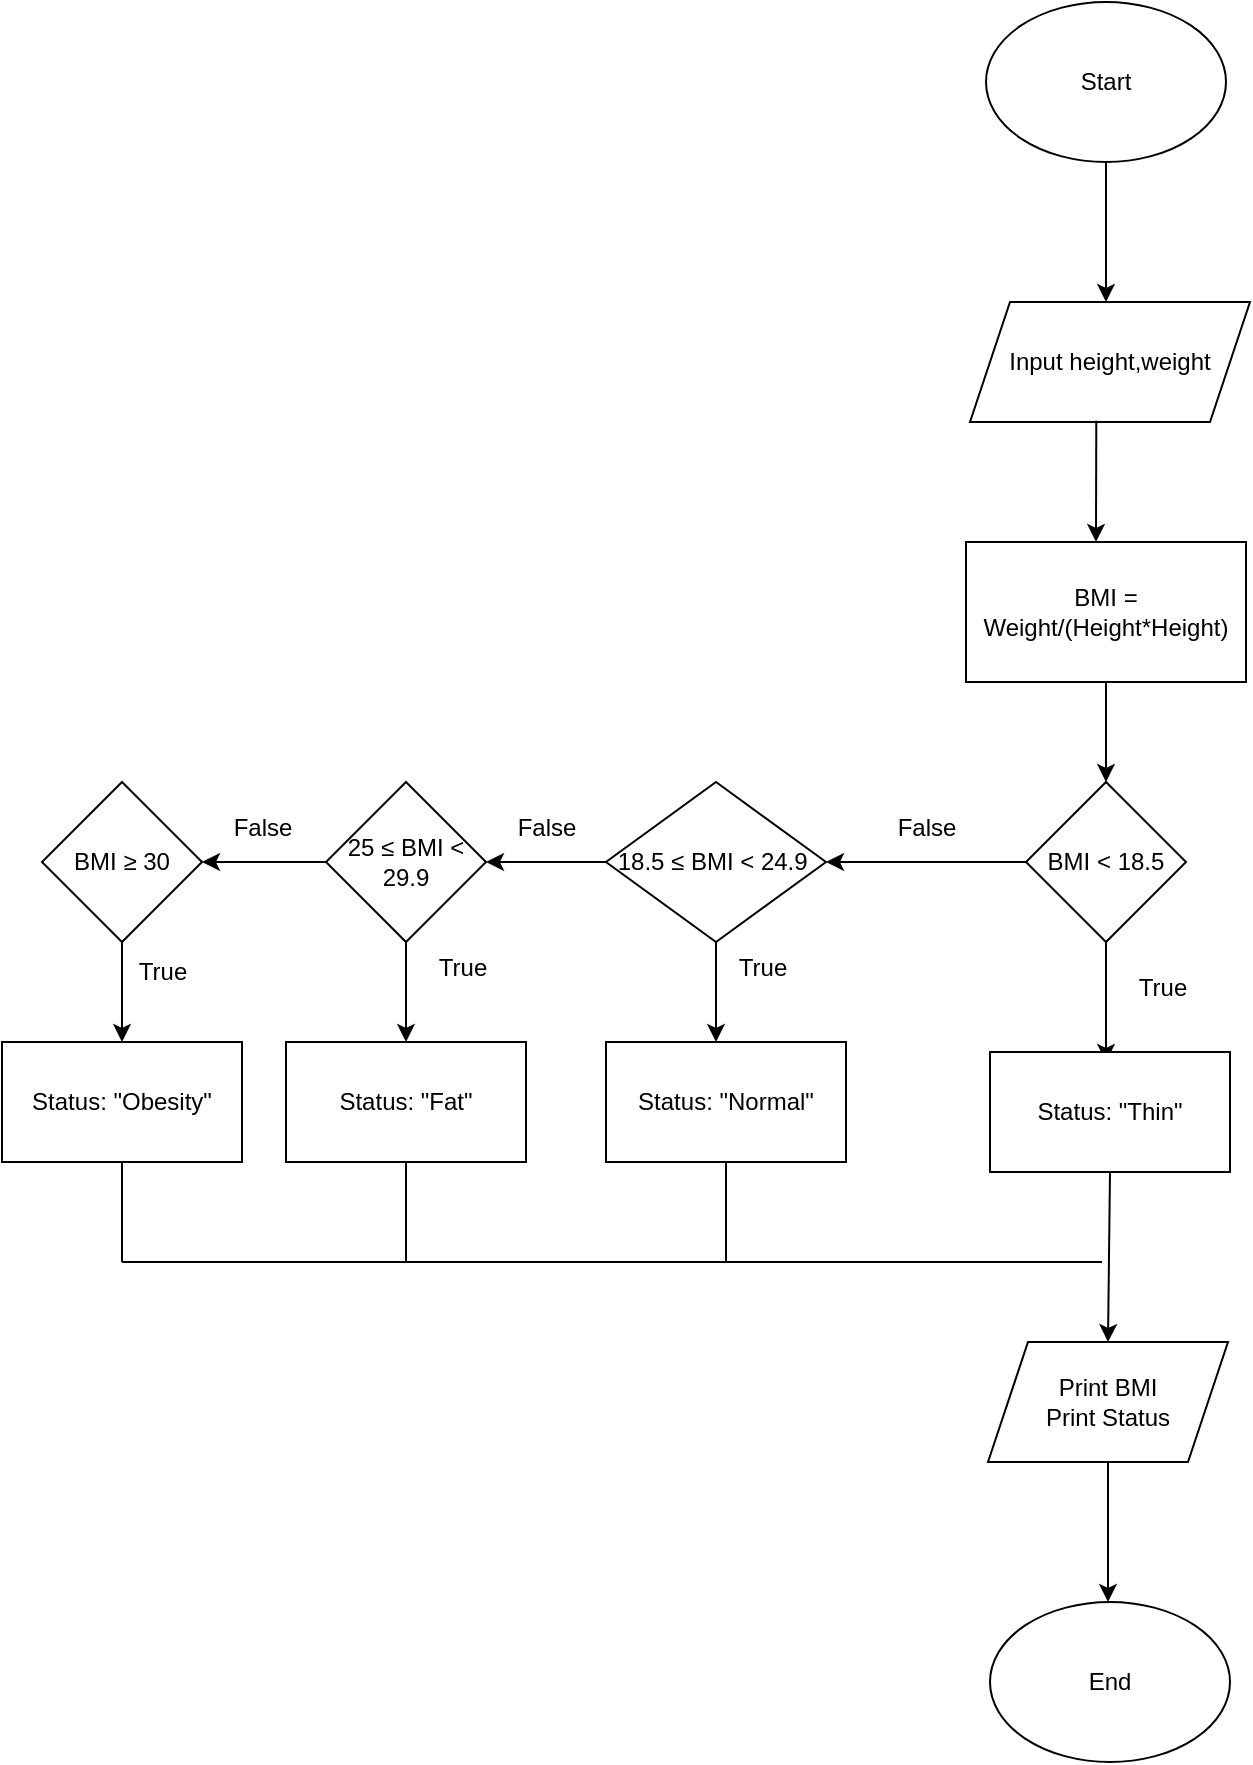 <mxfile version="24.7.17">
  <diagram name="Trang-1" id="Me5kF1kEoMuEjLetQSzV">
    <mxGraphModel dx="1105" dy="635" grid="1" gridSize="10" guides="1" tooltips="1" connect="1" arrows="1" fold="1" page="1" pageScale="1" pageWidth="827" pageHeight="1169" math="0" shadow="0">
      <root>
        <mxCell id="0" />
        <mxCell id="1" parent="0" />
        <mxCell id="HC4XpOw8uB_TnKQAAysr-1" value="Start" style="ellipse;whiteSpace=wrap;html=1;" vertex="1" parent="1">
          <mxGeometry x="522" width="120" height="80" as="geometry" />
        </mxCell>
        <mxCell id="HC4XpOw8uB_TnKQAAysr-2" value="" style="endArrow=classic;html=1;rounded=0;exitX=0.5;exitY=1;exitDx=0;exitDy=0;" edge="1" parent="1" source="HC4XpOw8uB_TnKQAAysr-1">
          <mxGeometry width="50" height="50" relative="1" as="geometry">
            <mxPoint x="592" y="180" as="sourcePoint" />
            <mxPoint x="582" y="150" as="targetPoint" />
          </mxGeometry>
        </mxCell>
        <mxCell id="HC4XpOw8uB_TnKQAAysr-3" value="Input height,weight" style="shape=parallelogram;perimeter=parallelogramPerimeter;whiteSpace=wrap;html=1;fixedSize=1;" vertex="1" parent="1">
          <mxGeometry x="514" y="150" width="140" height="60" as="geometry" />
        </mxCell>
        <mxCell id="HC4XpOw8uB_TnKQAAysr-4" value="" style="endArrow=classic;html=1;rounded=0;exitX=0.451;exitY=0.99;exitDx=0;exitDy=0;exitPerimeter=0;" edge="1" parent="1" source="HC4XpOw8uB_TnKQAAysr-3">
          <mxGeometry width="50" height="50" relative="1" as="geometry">
            <mxPoint x="562" y="300" as="sourcePoint" />
            <mxPoint x="577" y="270" as="targetPoint" />
          </mxGeometry>
        </mxCell>
        <mxCell id="HC4XpOw8uB_TnKQAAysr-5" value="BMI = Weight/(Height*Height)" style="rounded=0;whiteSpace=wrap;html=1;" vertex="1" parent="1">
          <mxGeometry x="512" y="270" width="140" height="70" as="geometry" />
        </mxCell>
        <mxCell id="HC4XpOw8uB_TnKQAAysr-6" value="" style="endArrow=classic;html=1;rounded=0;exitX=0.5;exitY=1;exitDx=0;exitDy=0;" edge="1" parent="1" source="HC4XpOw8uB_TnKQAAysr-5">
          <mxGeometry width="50" height="50" relative="1" as="geometry">
            <mxPoint x="572" y="420" as="sourcePoint" />
            <mxPoint x="582" y="390" as="targetPoint" />
          </mxGeometry>
        </mxCell>
        <mxCell id="HC4XpOw8uB_TnKQAAysr-7" value="&amp;nbsp;BMI &amp;lt; 18.5&amp;nbsp;" style="rhombus;whiteSpace=wrap;html=1;" vertex="1" parent="1">
          <mxGeometry x="542" y="390" width="80" height="80" as="geometry" />
        </mxCell>
        <mxCell id="HC4XpOw8uB_TnKQAAysr-8" value="" style="endArrow=classic;html=1;rounded=0;exitX=0;exitY=0.5;exitDx=0;exitDy=0;" edge="1" parent="1" source="HC4XpOw8uB_TnKQAAysr-7">
          <mxGeometry width="50" height="50" relative="1" as="geometry">
            <mxPoint x="422" y="450" as="sourcePoint" />
            <mxPoint x="442" y="430" as="targetPoint" />
          </mxGeometry>
        </mxCell>
        <mxCell id="HC4XpOw8uB_TnKQAAysr-9" value="18.5 ≤ BMI &amp;lt; 24.9&amp;nbsp;" style="rhombus;whiteSpace=wrap;html=1;" vertex="1" parent="1">
          <mxGeometry x="332" y="390" width="110" height="80" as="geometry" />
        </mxCell>
        <mxCell id="HC4XpOw8uB_TnKQAAysr-10" value="False" style="text;html=1;align=center;verticalAlign=middle;resizable=0;points=[];autosize=1;strokeColor=none;fillColor=none;" vertex="1" parent="1">
          <mxGeometry x="467" y="398" width="50" height="30" as="geometry" />
        </mxCell>
        <mxCell id="HC4XpOw8uB_TnKQAAysr-12" value="" style="endArrow=classic;html=1;rounded=0;exitX=0;exitY=0.5;exitDx=0;exitDy=0;" edge="1" parent="1" source="HC4XpOw8uB_TnKQAAysr-9">
          <mxGeometry width="50" height="50" relative="1" as="geometry">
            <mxPoint x="242" y="440" as="sourcePoint" />
            <mxPoint x="272" y="430" as="targetPoint" />
          </mxGeometry>
        </mxCell>
        <mxCell id="HC4XpOw8uB_TnKQAAysr-13" value="25 ≤ BMI &amp;lt; 29.9" style="rhombus;whiteSpace=wrap;html=1;" vertex="1" parent="1">
          <mxGeometry x="192" y="390" width="80" height="80" as="geometry" />
        </mxCell>
        <mxCell id="HC4XpOw8uB_TnKQAAysr-14" value="False" style="text;html=1;align=center;verticalAlign=middle;resizable=0;points=[];autosize=1;strokeColor=none;fillColor=none;" vertex="1" parent="1">
          <mxGeometry x="277" y="398" width="50" height="30" as="geometry" />
        </mxCell>
        <mxCell id="HC4XpOw8uB_TnKQAAysr-17" value="" style="endArrow=classic;html=1;rounded=0;exitX=0;exitY=0.5;exitDx=0;exitDy=0;" edge="1" parent="1" source="HC4XpOw8uB_TnKQAAysr-13">
          <mxGeometry width="50" height="50" relative="1" as="geometry">
            <mxPoint x="100" y="450" as="sourcePoint" />
            <mxPoint x="130" y="430" as="targetPoint" />
          </mxGeometry>
        </mxCell>
        <mxCell id="HC4XpOw8uB_TnKQAAysr-18" value="BMI ≥ 30" style="rhombus;whiteSpace=wrap;html=1;" vertex="1" parent="1">
          <mxGeometry x="50" y="390" width="80" height="80" as="geometry" />
        </mxCell>
        <mxCell id="HC4XpOw8uB_TnKQAAysr-19" value="False" style="text;html=1;align=center;verticalAlign=middle;resizable=0;points=[];autosize=1;strokeColor=none;fillColor=none;" vertex="1" parent="1">
          <mxGeometry x="135" y="398" width="50" height="30" as="geometry" />
        </mxCell>
        <mxCell id="HC4XpOw8uB_TnKQAAysr-20" value="" style="endArrow=classic;html=1;rounded=0;exitX=0.5;exitY=1;exitDx=0;exitDy=0;" edge="1" parent="1" source="HC4XpOw8uB_TnKQAAysr-7">
          <mxGeometry width="50" height="50" relative="1" as="geometry">
            <mxPoint x="580" y="520" as="sourcePoint" />
            <mxPoint x="582" y="530" as="targetPoint" />
          </mxGeometry>
        </mxCell>
        <mxCell id="HC4XpOw8uB_TnKQAAysr-21" value="Status: &quot;Thin&quot;" style="rounded=0;whiteSpace=wrap;html=1;" vertex="1" parent="1">
          <mxGeometry x="524" y="525" width="120" height="60" as="geometry" />
        </mxCell>
        <mxCell id="HC4XpOw8uB_TnKQAAysr-22" value="" style="endArrow=classic;html=1;rounded=0;exitX=0.5;exitY=1;exitDx=0;exitDy=0;" edge="1" parent="1" source="HC4XpOw8uB_TnKQAAysr-9">
          <mxGeometry width="50" height="50" relative="1" as="geometry">
            <mxPoint x="380" y="530" as="sourcePoint" />
            <mxPoint x="387" y="520" as="targetPoint" />
          </mxGeometry>
        </mxCell>
        <mxCell id="HC4XpOw8uB_TnKQAAysr-23" value="Status: &quot;Normal&quot;" style="rounded=0;whiteSpace=wrap;html=1;" vertex="1" parent="1">
          <mxGeometry x="332" y="520" width="120" height="60" as="geometry" />
        </mxCell>
        <mxCell id="HC4XpOw8uB_TnKQAAysr-24" value="" style="endArrow=classic;html=1;rounded=0;exitX=0.5;exitY=1;exitDx=0;exitDy=0;" edge="1" parent="1" source="HC4XpOw8uB_TnKQAAysr-13">
          <mxGeometry width="50" height="50" relative="1" as="geometry">
            <mxPoint x="220" y="530" as="sourcePoint" />
            <mxPoint x="232" y="520" as="targetPoint" />
          </mxGeometry>
        </mxCell>
        <mxCell id="HC4XpOw8uB_TnKQAAysr-25" value="Status: &quot;Fat&quot;" style="rounded=0;whiteSpace=wrap;html=1;" vertex="1" parent="1">
          <mxGeometry x="172" y="520" width="120" height="60" as="geometry" />
        </mxCell>
        <mxCell id="HC4XpOw8uB_TnKQAAysr-26" value="" style="endArrow=classic;html=1;rounded=0;exitX=0.5;exitY=1;exitDx=0;exitDy=0;" edge="1" parent="1" source="HC4XpOw8uB_TnKQAAysr-18">
          <mxGeometry width="50" height="50" relative="1" as="geometry">
            <mxPoint x="80" y="540" as="sourcePoint" />
            <mxPoint x="90" y="520" as="targetPoint" />
          </mxGeometry>
        </mxCell>
        <mxCell id="HC4XpOw8uB_TnKQAAysr-27" value="Status: &quot;Obesity&quot;" style="rounded=0;whiteSpace=wrap;html=1;" vertex="1" parent="1">
          <mxGeometry x="30" y="520" width="120" height="60" as="geometry" />
        </mxCell>
        <mxCell id="HC4XpOw8uB_TnKQAAysr-29" value="Print BMI&lt;div&gt;Print Status&lt;/div&gt;" style="shape=parallelogram;perimeter=parallelogramPerimeter;whiteSpace=wrap;html=1;fixedSize=1;" vertex="1" parent="1">
          <mxGeometry x="523" y="670" width="120" height="60" as="geometry" />
        </mxCell>
        <mxCell id="HC4XpOw8uB_TnKQAAysr-30" value="True" style="text;html=1;align=center;verticalAlign=middle;resizable=0;points=[];autosize=1;strokeColor=none;fillColor=none;" vertex="1" parent="1">
          <mxGeometry x="585" y="478" width="50" height="30" as="geometry" />
        </mxCell>
        <mxCell id="HC4XpOw8uB_TnKQAAysr-31" value="True" style="text;html=1;align=center;verticalAlign=middle;resizable=0;points=[];autosize=1;strokeColor=none;fillColor=none;" vertex="1" parent="1">
          <mxGeometry x="385" y="468" width="50" height="30" as="geometry" />
        </mxCell>
        <mxCell id="HC4XpOw8uB_TnKQAAysr-32" value="True" style="text;html=1;align=center;verticalAlign=middle;resizable=0;points=[];autosize=1;strokeColor=none;fillColor=none;" vertex="1" parent="1">
          <mxGeometry x="235" y="468" width="50" height="30" as="geometry" />
        </mxCell>
        <mxCell id="HC4XpOw8uB_TnKQAAysr-33" value="True" style="text;html=1;align=center;verticalAlign=middle;resizable=0;points=[];autosize=1;strokeColor=none;fillColor=none;" vertex="1" parent="1">
          <mxGeometry x="85" y="470" width="50" height="30" as="geometry" />
        </mxCell>
        <mxCell id="HC4XpOw8uB_TnKQAAysr-35" value="" style="endArrow=none;html=1;rounded=0;exitX=0.5;exitY=1;exitDx=0;exitDy=0;" edge="1" parent="1" source="HC4XpOw8uB_TnKQAAysr-27">
          <mxGeometry width="50" height="50" relative="1" as="geometry">
            <mxPoint x="230" y="650" as="sourcePoint" />
            <mxPoint x="90" y="630" as="targetPoint" />
          </mxGeometry>
        </mxCell>
        <mxCell id="HC4XpOw8uB_TnKQAAysr-36" value="" style="endArrow=none;html=1;rounded=0;exitX=0.5;exitY=1;exitDx=0;exitDy=0;" edge="1" parent="1" source="HC4XpOw8uB_TnKQAAysr-25">
          <mxGeometry width="50" height="50" relative="1" as="geometry">
            <mxPoint x="250" y="650" as="sourcePoint" />
            <mxPoint x="232" y="630" as="targetPoint" />
          </mxGeometry>
        </mxCell>
        <mxCell id="HC4XpOw8uB_TnKQAAysr-37" value="" style="endArrow=none;html=1;rounded=0;exitX=0.5;exitY=1;exitDx=0;exitDy=0;" edge="1" parent="1" source="HC4XpOw8uB_TnKQAAysr-23">
          <mxGeometry width="50" height="50" relative="1" as="geometry">
            <mxPoint x="410" y="640" as="sourcePoint" />
            <mxPoint x="392" y="630" as="targetPoint" />
          </mxGeometry>
        </mxCell>
        <mxCell id="HC4XpOw8uB_TnKQAAysr-39" value="" style="endArrow=none;html=1;rounded=0;" edge="1" parent="1">
          <mxGeometry width="50" height="50" relative="1" as="geometry">
            <mxPoint x="90" y="630" as="sourcePoint" />
            <mxPoint x="580" y="630" as="targetPoint" />
          </mxGeometry>
        </mxCell>
        <mxCell id="HC4XpOw8uB_TnKQAAysr-41" value="" style="endArrow=classic;html=1;rounded=0;exitX=0.5;exitY=1;exitDx=0;exitDy=0;entryX=0.5;entryY=0;entryDx=0;entryDy=0;" edge="1" parent="1" source="HC4XpOw8uB_TnKQAAysr-21" target="HC4XpOw8uB_TnKQAAysr-29">
          <mxGeometry width="50" height="50" relative="1" as="geometry">
            <mxPoint x="590" y="640" as="sourcePoint" />
            <mxPoint x="640" y="590" as="targetPoint" />
          </mxGeometry>
        </mxCell>
        <mxCell id="HC4XpOw8uB_TnKQAAysr-42" value="" style="endArrow=classic;html=1;rounded=0;exitX=0.5;exitY=1;exitDx=0;exitDy=0;" edge="1" parent="1" source="HC4XpOw8uB_TnKQAAysr-29">
          <mxGeometry width="50" height="50" relative="1" as="geometry">
            <mxPoint x="590" y="810" as="sourcePoint" />
            <mxPoint x="583" y="800" as="targetPoint" />
          </mxGeometry>
        </mxCell>
        <mxCell id="HC4XpOw8uB_TnKQAAysr-43" value="End" style="ellipse;whiteSpace=wrap;html=1;" vertex="1" parent="1">
          <mxGeometry x="524" y="800" width="120" height="80" as="geometry" />
        </mxCell>
      </root>
    </mxGraphModel>
  </diagram>
</mxfile>

